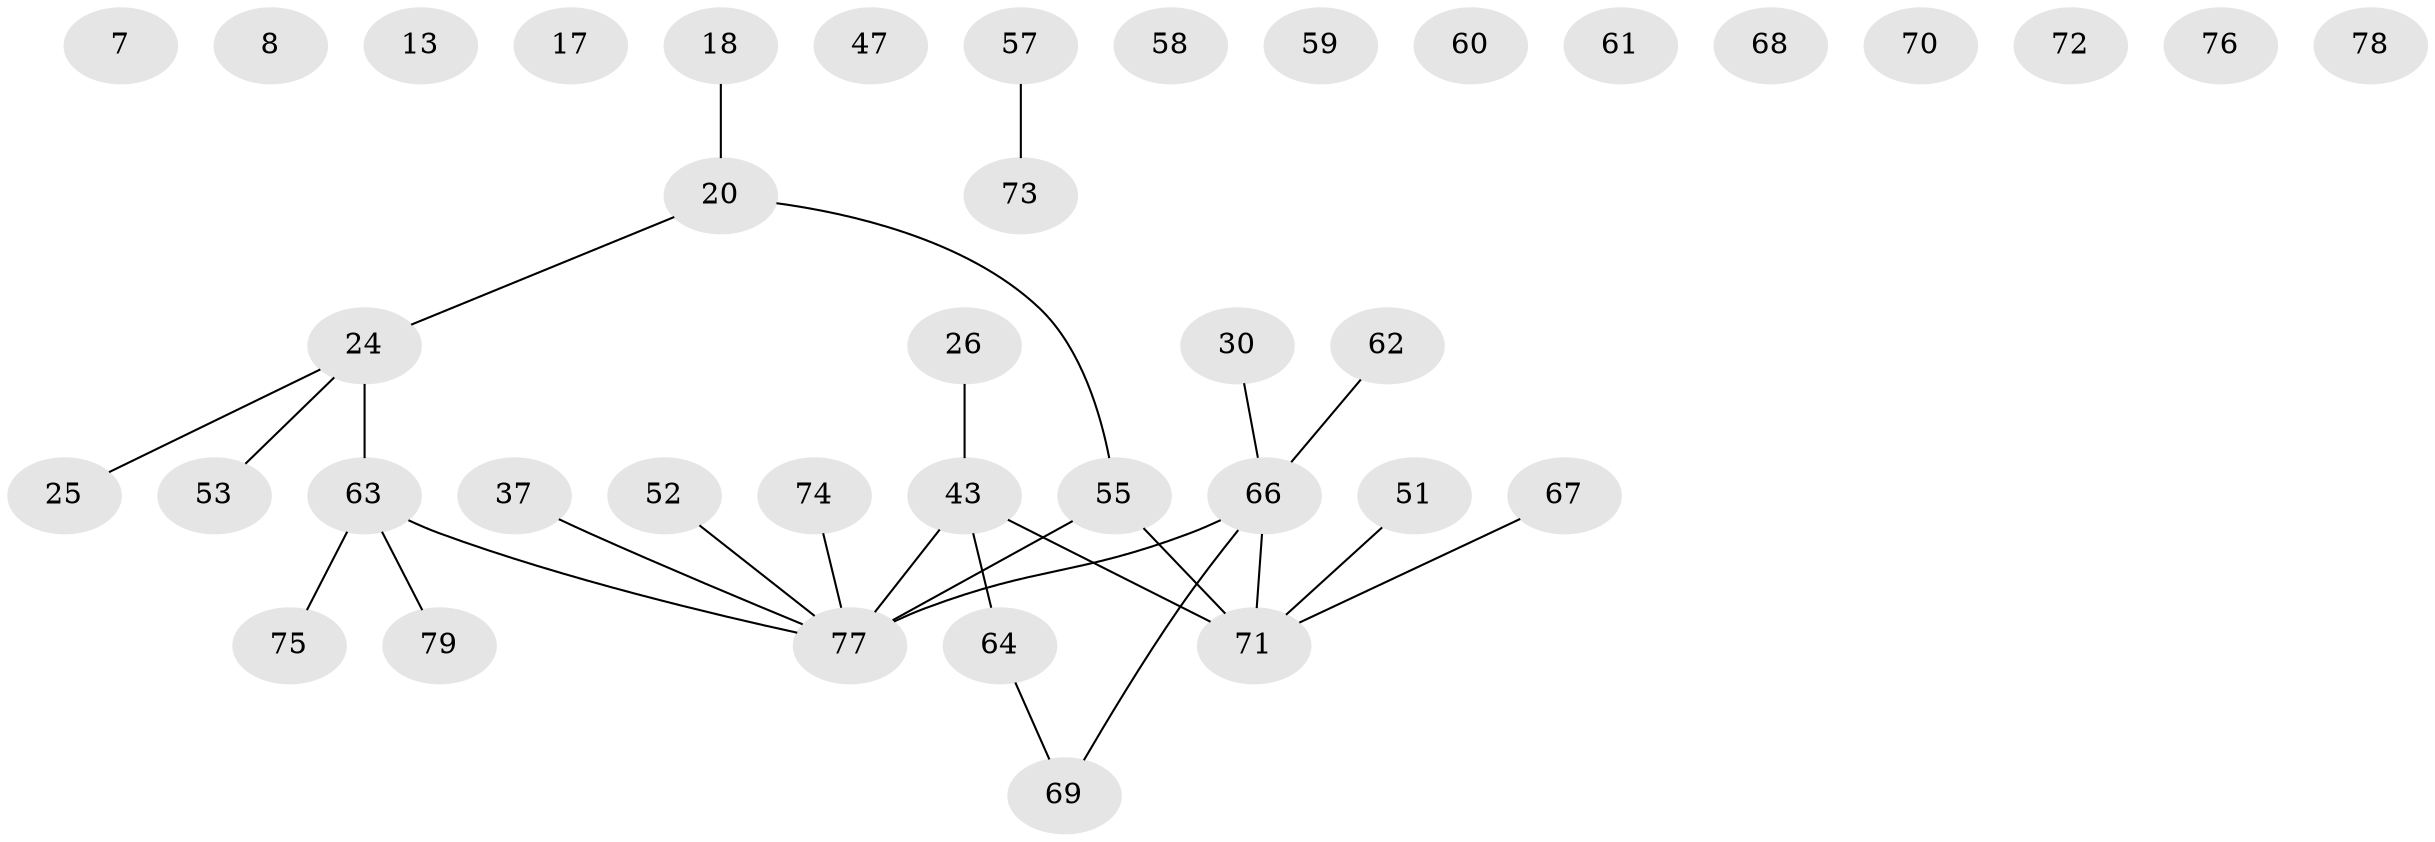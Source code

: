 // original degree distribution, {4: 0.12658227848101267, 1: 0.34177215189873417, 2: 0.22784810126582278, 3: 0.13924050632911392, 0: 0.13924050632911392, 5: 0.02531645569620253}
// Generated by graph-tools (version 1.1) at 2025/40/03/09/25 04:40:01]
// undirected, 39 vertices, 27 edges
graph export_dot {
graph [start="1"]
  node [color=gray90,style=filled];
  7;
  8;
  13;
  17 [super="+4"];
  18 [super="+3+15"];
  20 [super="+19"];
  24 [super="+12"];
  25;
  26;
  30;
  37;
  43 [super="+14"];
  47;
  51;
  52;
  53 [super="+50"];
  55 [super="+5+42"];
  57;
  58;
  59;
  60;
  61;
  62;
  63 [super="+16+38+54+49"];
  64 [super="+23+35"];
  66 [super="+9+46+6+40"];
  67;
  68 [super="+41"];
  69 [super="+21"];
  70 [super="+32"];
  71 [super="+1"];
  72;
  73;
  74 [super="+36"];
  75 [super="+39"];
  76;
  77 [super="+65+56"];
  78;
  79;
  18 -- 20;
  20 -- 55 [weight=2];
  20 -- 24 [weight=2];
  24 -- 25;
  24 -- 63;
  24 -- 53;
  26 -- 43;
  30 -- 66;
  37 -- 77;
  43 -- 71;
  43 -- 77;
  43 -- 64 [weight=2];
  51 -- 71;
  52 -- 77;
  55 -- 71 [weight=2];
  55 -- 77 [weight=2];
  57 -- 73;
  62 -- 66;
  63 -- 79;
  63 -- 75;
  63 -- 77;
  64 -- 69;
  66 -- 77 [weight=2];
  66 -- 69;
  66 -- 71;
  67 -- 71;
  74 -- 77;
}
